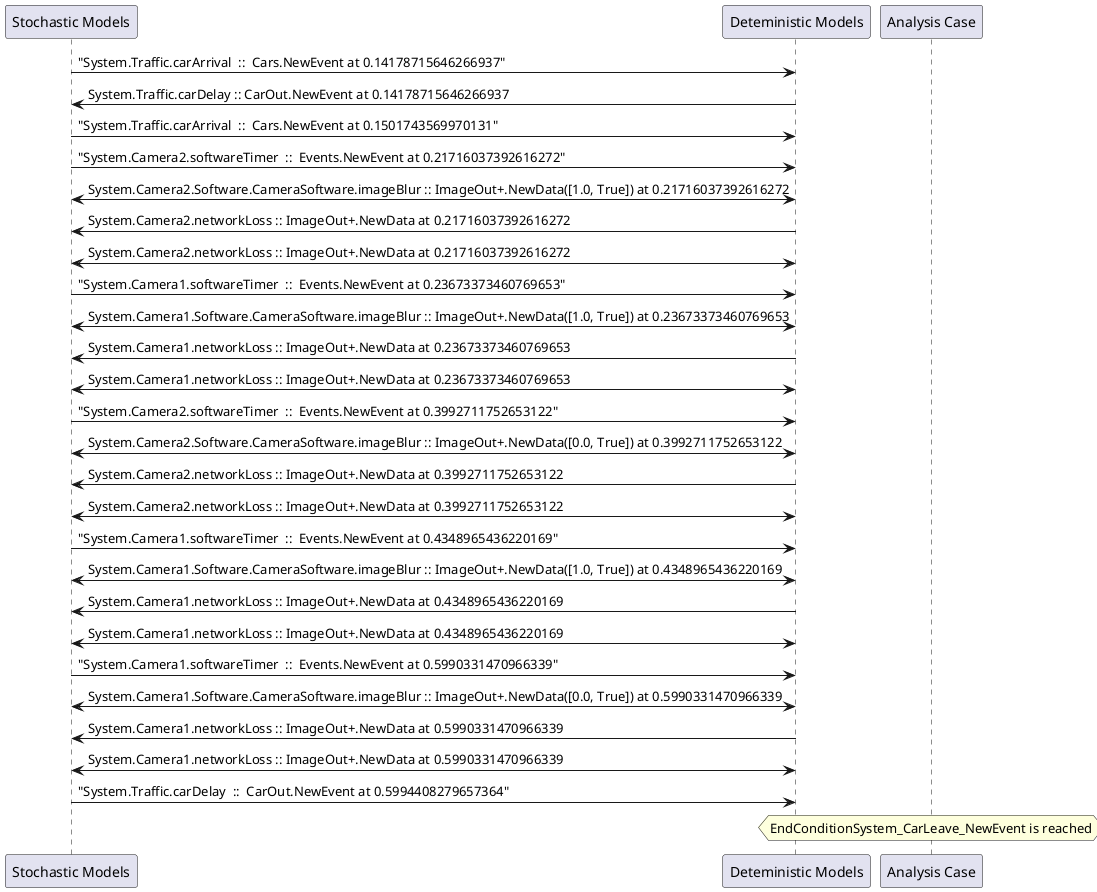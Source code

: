 
	@startuml
	participant "Stochastic Models" as stochmodel
	participant "Deteministic Models" as detmodel
	participant "Analysis Case" as analysis
	{1205_stop} stochmodel -> detmodel : "System.Traffic.carArrival  ::  Cars.NewEvent at 0.14178715646266937"
{1213_start} detmodel -> stochmodel : System.Traffic.carDelay :: CarOut.NewEvent at 0.14178715646266937
{1206_stop} stochmodel -> detmodel : "System.Traffic.carArrival  ::  Cars.NewEvent at 0.1501743569970131"
{1190_stop} stochmodel -> detmodel : "System.Camera2.softwareTimer  ::  Events.NewEvent at 0.21716037392616272"
detmodel <-> stochmodel : System.Camera2.Software.CameraSoftware.imageBlur :: ImageOut+.NewData([1.0, True]) at 0.21716037392616272
detmodel -> stochmodel : System.Camera2.networkLoss :: ImageOut+.NewData at 0.21716037392616272
detmodel <-> stochmodel : System.Camera2.networkLoss :: ImageOut+.NewData at 0.21716037392616272
{1174_stop} stochmodel -> detmodel : "System.Camera1.softwareTimer  ::  Events.NewEvent at 0.23673373460769653"
detmodel <-> stochmodel : System.Camera1.Software.CameraSoftware.imageBlur :: ImageOut+.NewData([1.0, True]) at 0.23673373460769653
detmodel -> stochmodel : System.Camera1.networkLoss :: ImageOut+.NewData at 0.23673373460769653
detmodel <-> stochmodel : System.Camera1.networkLoss :: ImageOut+.NewData at 0.23673373460769653
{1191_stop} stochmodel -> detmodel : "System.Camera2.softwareTimer  ::  Events.NewEvent at 0.3992711752653122"
detmodel <-> stochmodel : System.Camera2.Software.CameraSoftware.imageBlur :: ImageOut+.NewData([0.0, True]) at 0.3992711752653122
detmodel -> stochmodel : System.Camera2.networkLoss :: ImageOut+.NewData at 0.3992711752653122
detmodel <-> stochmodel : System.Camera2.networkLoss :: ImageOut+.NewData at 0.3992711752653122
{1175_stop} stochmodel -> detmodel : "System.Camera1.softwareTimer  ::  Events.NewEvent at 0.4348965436220169"
detmodel <-> stochmodel : System.Camera1.Software.CameraSoftware.imageBlur :: ImageOut+.NewData([1.0, True]) at 0.4348965436220169
detmodel -> stochmodel : System.Camera1.networkLoss :: ImageOut+.NewData at 0.4348965436220169
detmodel <-> stochmodel : System.Camera1.networkLoss :: ImageOut+.NewData at 0.4348965436220169
{1176_stop} stochmodel -> detmodel : "System.Camera1.softwareTimer  ::  Events.NewEvent at 0.5990331470966339"
detmodel <-> stochmodel : System.Camera1.Software.CameraSoftware.imageBlur :: ImageOut+.NewData([0.0, True]) at 0.5990331470966339
detmodel -> stochmodel : System.Camera1.networkLoss :: ImageOut+.NewData at 0.5990331470966339
detmodel <-> stochmodel : System.Camera1.networkLoss :: ImageOut+.NewData at 0.5990331470966339
{1213_stop} stochmodel -> detmodel : "System.Traffic.carDelay  ::  CarOut.NewEvent at 0.5994408279657364"
{1213_start} <-> {1213_stop} : delay
hnote over analysis 
EndConditionSystem_CarLeave_NewEvent is reached
endnote
@enduml